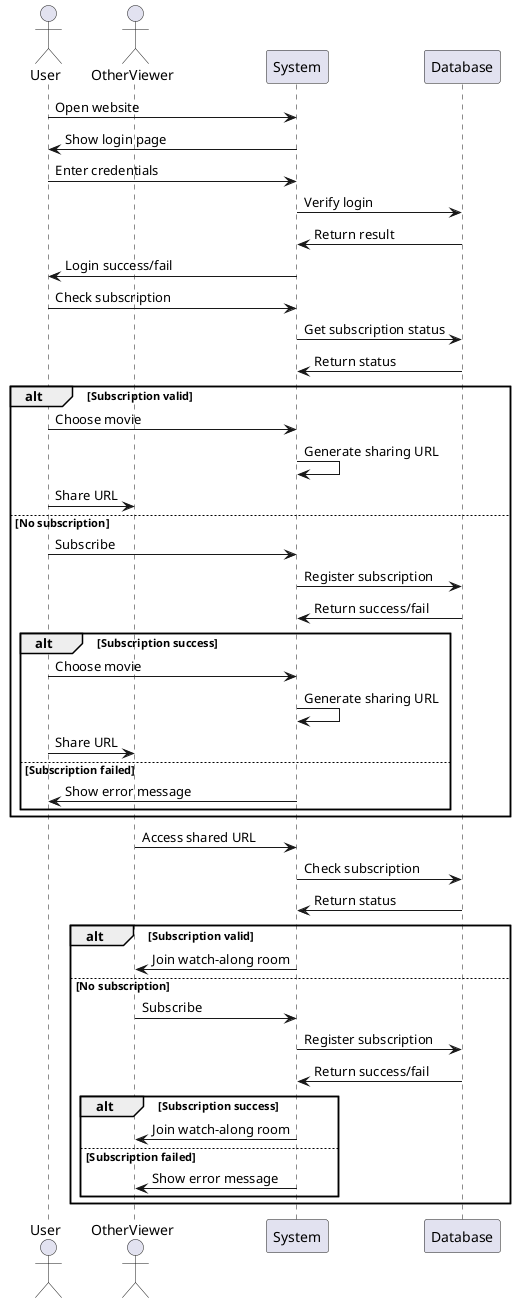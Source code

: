@startuml

actor User
actor OtherViewer
participant System
participant Database

User -> System: Open website
System -> User: Show login page
User -> System: Enter credentials
System -> Database: Verify login
Database -> System: Return result
System -> User: Login success/fail

User -> System: Check subscription
System -> Database: Get subscription status
Database -> System: Return status
alt Subscription valid
    User -> System: Choose movie
    System -> System: Generate sharing URL
    User -> OtherViewer: Share URL
else No subscription
    User -> System: Subscribe
    System -> Database: Register subscription
    Database -> System: Return success/fail
    alt Subscription success
        User -> System: Choose movie
        System -> System: Generate sharing URL
        User -> OtherViewer: Share URL
    else Subscription failed
        System -> User: Show error message
    end
end

OtherViewer -> System: Access shared URL
System -> Database: Check subscription
Database -> System: Return status
alt Subscription valid
    System -> OtherViewer: Join watch-along room
else No subscription
    OtherViewer -> System: Subscribe
    System -> Database: Register subscription
    Database -> System: Return success/fail
    alt Subscription success
        System -> OtherViewer: Join watch-along room
    else Subscription failed
        System -> OtherViewer: Show error message
    end
end

@enduml
